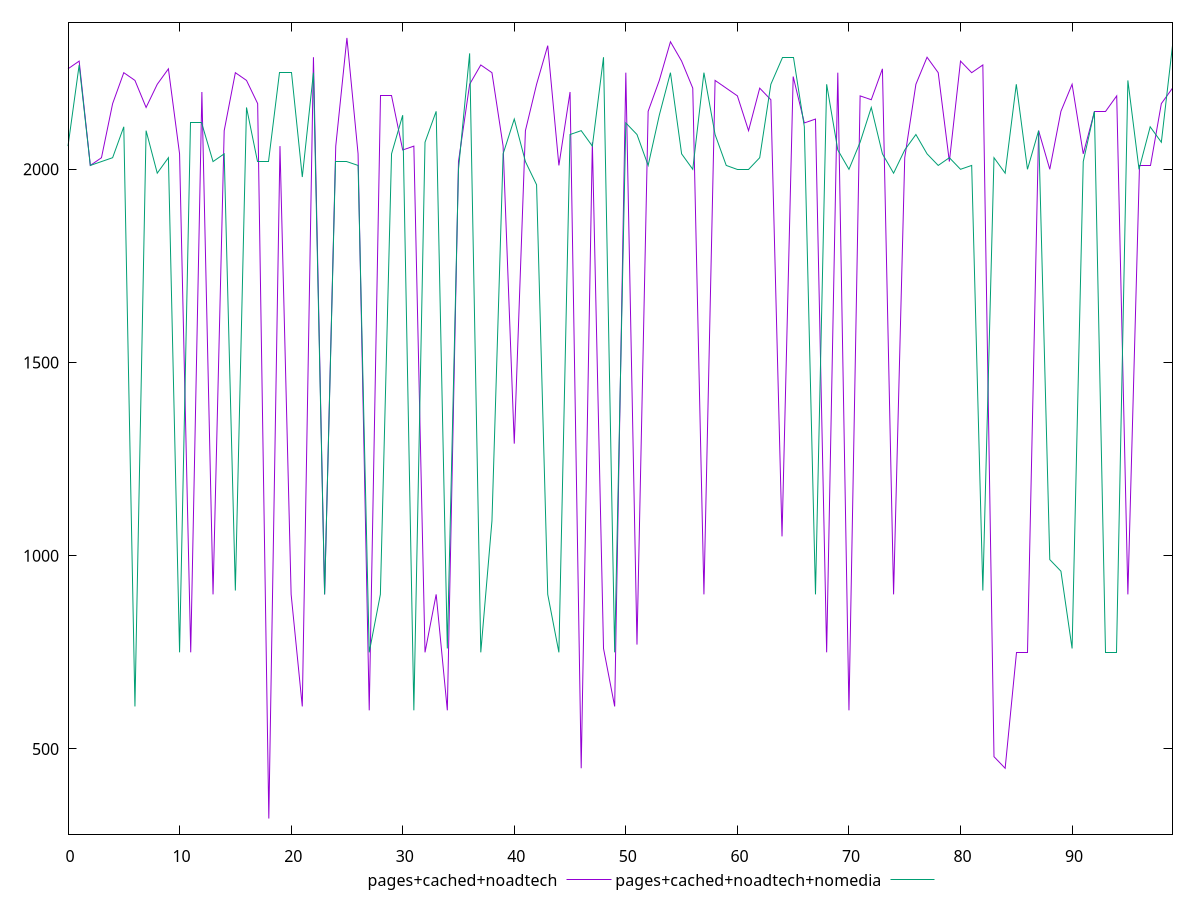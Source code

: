 reset

$pagesCachedNoadtech <<EOF
0 2260
1 2280
2 2010
3 2030
4 2170
5 2250
6 2230
7 2160
8 2220
9 2260
10 2040
11 750
12 2200
13 900
14 2100
15 2250
16 2230
17 2170
18 320
19 2060
20 900
21 610
22 2290
23 900
24 2060
25 2340
26 2040
27 600
28 2190
29 2190
30 2050
31 2060
32 750
33 900
34 600
35 2020
36 2220
37 2270
38 2250
39 2060
40 1290
41 2100
42 2220
43 2320
44 2010
45 2200
46 450
47 2070
48 760
49 610
50 2250
51 770
52 2150
53 2230
54 2330
55 2280
56 2210
57 900
58 2230
59 2210
60 2190
61 2100
62 2210
63 2180
64 1050
65 2240
66 2120
67 2130
68 750
69 2250
70 600
71 2190
72 2180
73 2260
74 900
75 2030
76 2220
77 2290
78 2250
79 2020
80 2280
81 2250
82 2270
83 480
84 450
85 750
86 750
87 2100
88 2000
89 2150
90 2220
91 2040
92 2150
93 2150
94 2190
95 900
96 2010
97 2010
98 2170
99 2210
EOF

$pagesCachedNoadtechNomedia <<EOF
0 2060
1 2270
2 2010
3 2020
4 2030
5 2110
6 610
7 2100
8 1990
9 2030
10 750
11 2120
12 2120
13 2020
14 2040
15 910
16 2160
17 2020
18 2020
19 2250
20 2250
21 1980
22 2250
23 900
24 2020
25 2020
26 2010
27 750
28 900
29 2040
30 2140
31 600
32 2070
33 2150
34 760
35 2000
36 2300
37 750
38 1090
39 2040
40 2130
41 2020
42 1960
43 900
44 750
45 2090
46 2100
47 2060
48 2290
49 750
50 2120
51 2090
52 2010
53 2140
54 2250
55 2040
56 2000
57 2250
58 2090
59 2010
60 2000
61 2000
62 2030
63 2220
64 2290
65 2290
66 2110
67 900
68 2220
69 2050
70 2000
71 2070
72 2160
73 2040
74 1990
75 2050
76 2090
77 2040
78 2010
79 2030
80 2000
81 2010
82 910
83 2030
84 1990
85 2220
86 2000
87 2100
88 990
89 960
90 760
91 2020
92 2150
93 750
94 750
95 2230
96 2000
97 2110
98 2070
99 2320
EOF

set key outside below
set xrange [0:99]
set yrange [279.6:2380.4]
set trange [279.6:2380.4]
set terminal svg size 640, 520 enhanced background rgb 'white'
set output "report_00015_2021-02-09T16-11-33.973Z/unused-javascript/comparison/line/2_vs_3.svg"

plot $pagesCachedNoadtech title "pages+cached+noadtech" with line, \
     $pagesCachedNoadtechNomedia title "pages+cached+noadtech+nomedia" with line

reset
